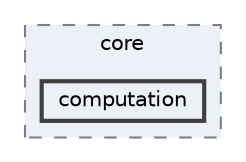 digraph "env/lib/python3.12/site-packages/pandas/core/computation"
{
 // LATEX_PDF_SIZE
  bgcolor="transparent";
  edge [fontname=Helvetica,fontsize=10,labelfontname=Helvetica,labelfontsize=10];
  node [fontname=Helvetica,fontsize=10,shape=box,height=0.2,width=0.4];
  compound=true
  subgraph clusterdir_31792a3007890580b4f4b8320b76944b {
    graph [ bgcolor="#edf0f7", pencolor="grey50", label="core", fontname=Helvetica,fontsize=10 style="filled,dashed", URL="dir_31792a3007890580b4f4b8320b76944b.html",tooltip=""]
  dir_81bb1b72602a17a5e86d2ec69972e83f [label="computation", fillcolor="#edf0f7", color="grey25", style="filled,bold", URL="dir_81bb1b72602a17a5e86d2ec69972e83f.html",tooltip=""];
  }
}
